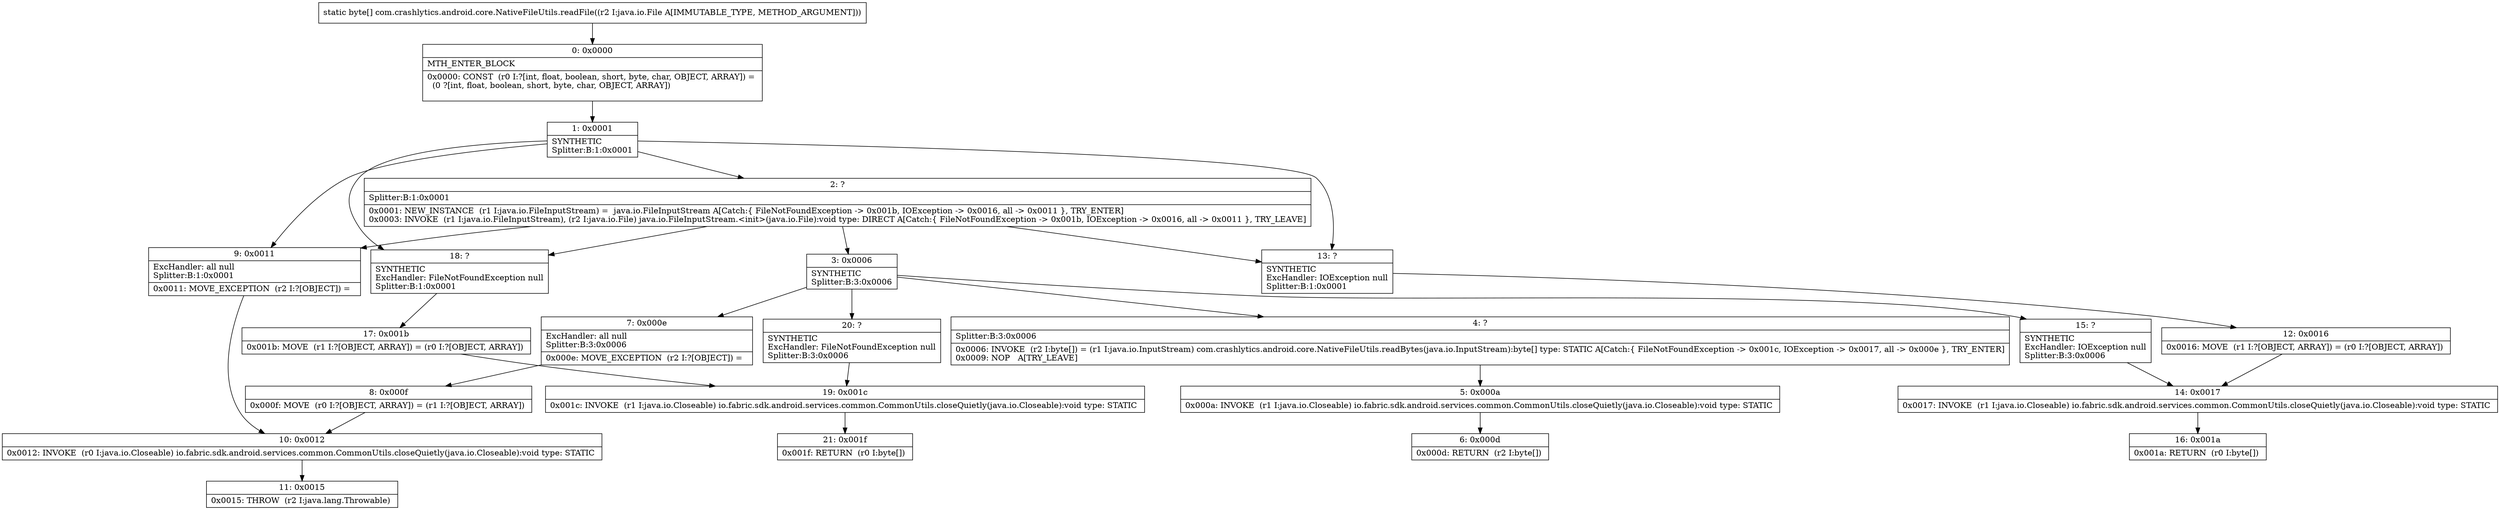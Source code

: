 digraph "CFG forcom.crashlytics.android.core.NativeFileUtils.readFile(Ljava\/io\/File;)[B" {
Node_0 [shape=record,label="{0\:\ 0x0000|MTH_ENTER_BLOCK\l|0x0000: CONST  (r0 I:?[int, float, boolean, short, byte, char, OBJECT, ARRAY]) = \l  (0 ?[int, float, boolean, short, byte, char, OBJECT, ARRAY])\l \l}"];
Node_1 [shape=record,label="{1\:\ 0x0001|SYNTHETIC\lSplitter:B:1:0x0001\l}"];
Node_2 [shape=record,label="{2\:\ ?|Splitter:B:1:0x0001\l|0x0001: NEW_INSTANCE  (r1 I:java.io.FileInputStream) =  java.io.FileInputStream A[Catch:\{ FileNotFoundException \-\> 0x001b, IOException \-\> 0x0016, all \-\> 0x0011 \}, TRY_ENTER]\l0x0003: INVOKE  (r1 I:java.io.FileInputStream), (r2 I:java.io.File) java.io.FileInputStream.\<init\>(java.io.File):void type: DIRECT A[Catch:\{ FileNotFoundException \-\> 0x001b, IOException \-\> 0x0016, all \-\> 0x0011 \}, TRY_LEAVE]\l}"];
Node_3 [shape=record,label="{3\:\ 0x0006|SYNTHETIC\lSplitter:B:3:0x0006\l}"];
Node_4 [shape=record,label="{4\:\ ?|Splitter:B:3:0x0006\l|0x0006: INVOKE  (r2 I:byte[]) = (r1 I:java.io.InputStream) com.crashlytics.android.core.NativeFileUtils.readBytes(java.io.InputStream):byte[] type: STATIC A[Catch:\{ FileNotFoundException \-\> 0x001c, IOException \-\> 0x0017, all \-\> 0x000e \}, TRY_ENTER]\l0x0009: NOP   A[TRY_LEAVE]\l}"];
Node_5 [shape=record,label="{5\:\ 0x000a|0x000a: INVOKE  (r1 I:java.io.Closeable) io.fabric.sdk.android.services.common.CommonUtils.closeQuietly(java.io.Closeable):void type: STATIC \l}"];
Node_6 [shape=record,label="{6\:\ 0x000d|0x000d: RETURN  (r2 I:byte[]) \l}"];
Node_7 [shape=record,label="{7\:\ 0x000e|ExcHandler: all null\lSplitter:B:3:0x0006\l|0x000e: MOVE_EXCEPTION  (r2 I:?[OBJECT]) =  \l}"];
Node_8 [shape=record,label="{8\:\ 0x000f|0x000f: MOVE  (r0 I:?[OBJECT, ARRAY]) = (r1 I:?[OBJECT, ARRAY]) \l}"];
Node_9 [shape=record,label="{9\:\ 0x0011|ExcHandler: all null\lSplitter:B:1:0x0001\l|0x0011: MOVE_EXCEPTION  (r2 I:?[OBJECT]) =  \l}"];
Node_10 [shape=record,label="{10\:\ 0x0012|0x0012: INVOKE  (r0 I:java.io.Closeable) io.fabric.sdk.android.services.common.CommonUtils.closeQuietly(java.io.Closeable):void type: STATIC \l}"];
Node_11 [shape=record,label="{11\:\ 0x0015|0x0015: THROW  (r2 I:java.lang.Throwable) \l}"];
Node_12 [shape=record,label="{12\:\ 0x0016|0x0016: MOVE  (r1 I:?[OBJECT, ARRAY]) = (r0 I:?[OBJECT, ARRAY]) \l}"];
Node_13 [shape=record,label="{13\:\ ?|SYNTHETIC\lExcHandler: IOException null\lSplitter:B:1:0x0001\l}"];
Node_14 [shape=record,label="{14\:\ 0x0017|0x0017: INVOKE  (r1 I:java.io.Closeable) io.fabric.sdk.android.services.common.CommonUtils.closeQuietly(java.io.Closeable):void type: STATIC \l}"];
Node_15 [shape=record,label="{15\:\ ?|SYNTHETIC\lExcHandler: IOException null\lSplitter:B:3:0x0006\l}"];
Node_16 [shape=record,label="{16\:\ 0x001a|0x001a: RETURN  (r0 I:byte[]) \l}"];
Node_17 [shape=record,label="{17\:\ 0x001b|0x001b: MOVE  (r1 I:?[OBJECT, ARRAY]) = (r0 I:?[OBJECT, ARRAY]) \l}"];
Node_18 [shape=record,label="{18\:\ ?|SYNTHETIC\lExcHandler: FileNotFoundException null\lSplitter:B:1:0x0001\l}"];
Node_19 [shape=record,label="{19\:\ 0x001c|0x001c: INVOKE  (r1 I:java.io.Closeable) io.fabric.sdk.android.services.common.CommonUtils.closeQuietly(java.io.Closeable):void type: STATIC \l}"];
Node_20 [shape=record,label="{20\:\ ?|SYNTHETIC\lExcHandler: FileNotFoundException null\lSplitter:B:3:0x0006\l}"];
Node_21 [shape=record,label="{21\:\ 0x001f|0x001f: RETURN  (r0 I:byte[]) \l}"];
MethodNode[shape=record,label="{static byte[] com.crashlytics.android.core.NativeFileUtils.readFile((r2 I:java.io.File A[IMMUTABLE_TYPE, METHOD_ARGUMENT])) }"];
MethodNode -> Node_0;
Node_0 -> Node_1;
Node_1 -> Node_2;
Node_1 -> Node_18;
Node_1 -> Node_13;
Node_1 -> Node_9;
Node_2 -> Node_3;
Node_2 -> Node_18;
Node_2 -> Node_13;
Node_2 -> Node_9;
Node_3 -> Node_4;
Node_3 -> Node_20;
Node_3 -> Node_15;
Node_3 -> Node_7;
Node_4 -> Node_5;
Node_5 -> Node_6;
Node_7 -> Node_8;
Node_8 -> Node_10;
Node_9 -> Node_10;
Node_10 -> Node_11;
Node_12 -> Node_14;
Node_13 -> Node_12;
Node_14 -> Node_16;
Node_15 -> Node_14;
Node_17 -> Node_19;
Node_18 -> Node_17;
Node_19 -> Node_21;
Node_20 -> Node_19;
}

